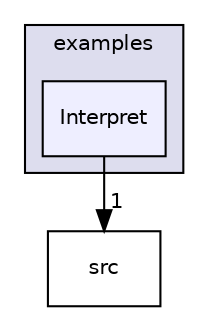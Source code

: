 digraph "examples/Interpret" {
  compound=true
  node [ fontsize="10", fontname="Helvetica"];
  edge [ labelfontsize="10", labelfontname="Helvetica"];
  subgraph clusterdir_d28a4824dc47e487b107a5db32ef43c4 {
    graph [ bgcolor="#ddddee", pencolor="black", label="examples" fontname="Helvetica", fontsize="10", URL="dir_d28a4824dc47e487b107a5db32ef43c4.html"]
  dir_2801d78503090d2232fa6ca2ab9c08c7 [shape=box, label="Interpret", style="filled", fillcolor="#eeeeff", pencolor="black", URL="dir_2801d78503090d2232fa6ca2ab9c08c7.html"];
  }
  dir_68267d1309a1af8e8297ef4c3efbcdba [shape=box label="src" URL="dir_68267d1309a1af8e8297ef4c3efbcdba.html"];
  dir_2801d78503090d2232fa6ca2ab9c08c7->dir_68267d1309a1af8e8297ef4c3efbcdba [headlabel="1", labeldistance=1.5 headhref="dir_000005_000009.html"];
}
